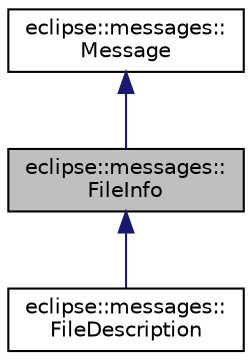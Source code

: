 digraph "eclipse::messages::FileInfo"
{
  edge [fontname="Helvetica",fontsize="10",labelfontname="Helvetica",labelfontsize="10"];
  node [fontname="Helvetica",fontsize="10",shape=record];
  Node1 [label="eclipse::messages::\lFileInfo",height=0.2,width=0.4,color="black", fillcolor="grey75", style="filled" fontcolor="black"];
  Node2 -> Node1 [dir="back",color="midnightblue",fontsize="10",style="solid",fontname="Helvetica"];
  Node2 [label="eclipse::messages::\lMessage",height=0.2,width=0.4,color="black", fillcolor="white", style="filled",URL="$structeclipse_1_1messages_1_1Message.html"];
  Node1 -> Node3 [dir="back",color="midnightblue",fontsize="10",style="solid",fontname="Helvetica"];
  Node3 [label="eclipse::messages::\lFileDescription",height=0.2,width=0.4,color="black", fillcolor="white", style="filled",URL="$structeclipse_1_1messages_1_1FileDescription.html"];
}
